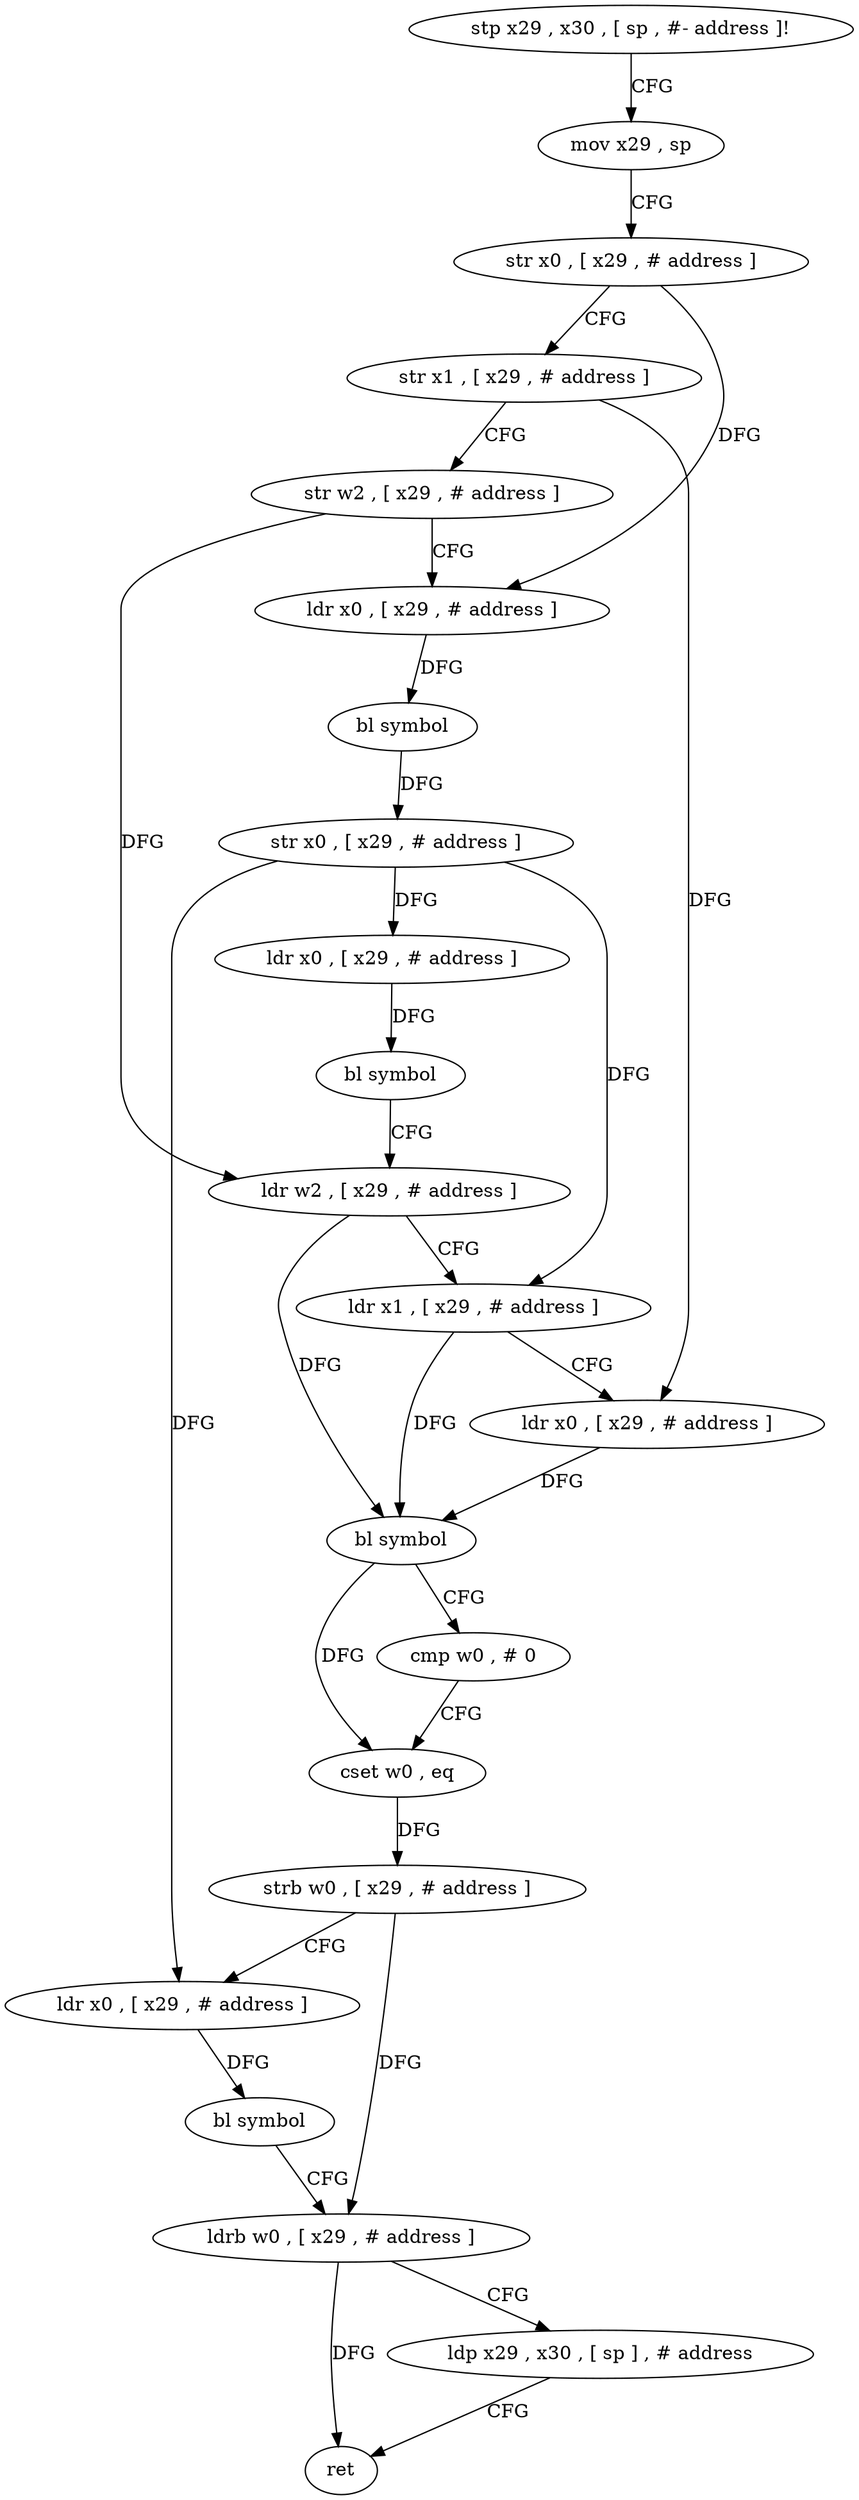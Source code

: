 digraph "func" {
"4217996" [label = "stp x29 , x30 , [ sp , #- address ]!" ]
"4218000" [label = "mov x29 , sp" ]
"4218004" [label = "str x0 , [ x29 , # address ]" ]
"4218008" [label = "str x1 , [ x29 , # address ]" ]
"4218012" [label = "str w2 , [ x29 , # address ]" ]
"4218016" [label = "ldr x0 , [ x29 , # address ]" ]
"4218020" [label = "bl symbol" ]
"4218024" [label = "str x0 , [ x29 , # address ]" ]
"4218028" [label = "ldr x0 , [ x29 , # address ]" ]
"4218032" [label = "bl symbol" ]
"4218036" [label = "ldr w2 , [ x29 , # address ]" ]
"4218040" [label = "ldr x1 , [ x29 , # address ]" ]
"4218044" [label = "ldr x0 , [ x29 , # address ]" ]
"4218048" [label = "bl symbol" ]
"4218052" [label = "cmp w0 , # 0" ]
"4218056" [label = "cset w0 , eq" ]
"4218060" [label = "strb w0 , [ x29 , # address ]" ]
"4218064" [label = "ldr x0 , [ x29 , # address ]" ]
"4218068" [label = "bl symbol" ]
"4218072" [label = "ldrb w0 , [ x29 , # address ]" ]
"4218076" [label = "ldp x29 , x30 , [ sp ] , # address" ]
"4218080" [label = "ret" ]
"4217996" -> "4218000" [ label = "CFG" ]
"4218000" -> "4218004" [ label = "CFG" ]
"4218004" -> "4218008" [ label = "CFG" ]
"4218004" -> "4218016" [ label = "DFG" ]
"4218008" -> "4218012" [ label = "CFG" ]
"4218008" -> "4218044" [ label = "DFG" ]
"4218012" -> "4218016" [ label = "CFG" ]
"4218012" -> "4218036" [ label = "DFG" ]
"4218016" -> "4218020" [ label = "DFG" ]
"4218020" -> "4218024" [ label = "DFG" ]
"4218024" -> "4218028" [ label = "DFG" ]
"4218024" -> "4218040" [ label = "DFG" ]
"4218024" -> "4218064" [ label = "DFG" ]
"4218028" -> "4218032" [ label = "DFG" ]
"4218032" -> "4218036" [ label = "CFG" ]
"4218036" -> "4218040" [ label = "CFG" ]
"4218036" -> "4218048" [ label = "DFG" ]
"4218040" -> "4218044" [ label = "CFG" ]
"4218040" -> "4218048" [ label = "DFG" ]
"4218044" -> "4218048" [ label = "DFG" ]
"4218048" -> "4218052" [ label = "CFG" ]
"4218048" -> "4218056" [ label = "DFG" ]
"4218052" -> "4218056" [ label = "CFG" ]
"4218056" -> "4218060" [ label = "DFG" ]
"4218060" -> "4218064" [ label = "CFG" ]
"4218060" -> "4218072" [ label = "DFG" ]
"4218064" -> "4218068" [ label = "DFG" ]
"4218068" -> "4218072" [ label = "CFG" ]
"4218072" -> "4218076" [ label = "CFG" ]
"4218072" -> "4218080" [ label = "DFG" ]
"4218076" -> "4218080" [ label = "CFG" ]
}
